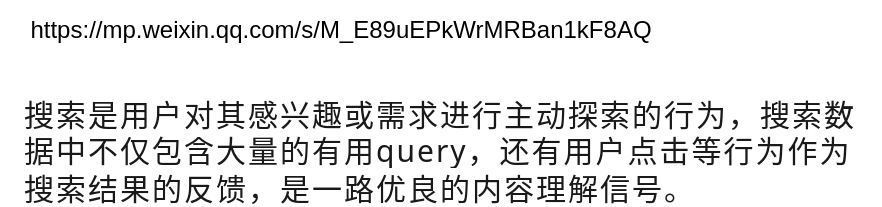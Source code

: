 <mxfile version="28.0.7">
  <diagram name="第 1 页" id="NIex-TOEd-pm7ykyBG1g">
    <mxGraphModel dx="1347" dy="791" grid="1" gridSize="10" guides="1" tooltips="1" connect="1" arrows="1" fold="1" page="1" pageScale="1" pageWidth="827" pageHeight="1169" math="0" shadow="0">
      <root>
        <mxCell id="0" />
        <mxCell id="1" parent="0" />
        <mxCell id="8sPV7gZuIy4KroBz0GCG-1" value="https://mp.weixin.qq.com/s/M_E89uEPkWrMRBan1kF8AQ" style="text;html=1;align=center;verticalAlign=middle;resizable=0;points=[];autosize=1;strokeColor=none;fillColor=none;" vertex="1" parent="1">
          <mxGeometry x="10" y="30" width="340" height="30" as="geometry" />
        </mxCell>
        <mxCell id="8sPV7gZuIy4KroBz0GCG-3" value="&lt;span style=&quot;color: rgba(0, 0, 0, 0.9); font-family: &amp;quot;PingFang SC&amp;quot;, system-ui, -apple-system, BlinkMacSystemFont, &amp;quot;Helvetica Neue&amp;quot;, &amp;quot;Hiragino Sans GB&amp;quot;, &amp;quot;Microsoft YaHei UI&amp;quot;, &amp;quot;Microsoft YaHei&amp;quot;, Arial, sans-serif; font-size: 15px; letter-spacing: 1px; background-color: rgb(255, 255, 255);&quot;&gt;搜索是用户对其感兴趣或需求进行主动探索的行为，搜索数据中不仅包含大量的有用query，还有用户点击等行为作为搜索结果的反馈，是一路优良的内容理解信号。&lt;/span&gt;" style="text;html=1;align=left;verticalAlign=middle;whiteSpace=wrap;rounded=0;" vertex="1" parent="1">
          <mxGeometry x="20" y="90" width="430" height="30" as="geometry" />
        </mxCell>
      </root>
    </mxGraphModel>
  </diagram>
</mxfile>
